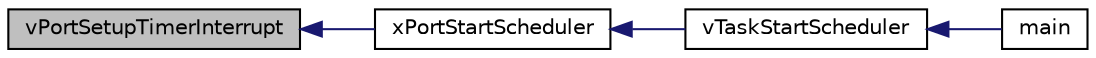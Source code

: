 digraph "vPortSetupTimerInterrupt"
{
  edge [fontname="Helvetica",fontsize="10",labelfontname="Helvetica",labelfontsize="10"];
  node [fontname="Helvetica",fontsize="10",shape=record];
  rankdir="LR";
  Node1 [label="vPortSetupTimerInterrupt",height=0.2,width=0.4,color="black", fillcolor="grey75", style="filled" fontcolor="black"];
  Node1 -> Node2 [dir="back",color="midnightblue",fontsize="10",style="solid",fontname="Helvetica"];
  Node2 [label="xPortStartScheduler",height=0.2,width=0.4,color="black", fillcolor="white", style="filled",URL="$port_8c.html#ade5a8c6666e7413a0355cc252029c5c6"];
  Node2 -> Node3 [dir="back",color="midnightblue",fontsize="10",style="solid",fontname="Helvetica"];
  Node3 [label="vTaskStartScheduler",height=0.2,width=0.4,color="black", fillcolor="white", style="filled",URL="$tasks_8c.html#a598661cdd2a6af95a077245d11e3d142"];
  Node3 -> Node4 [dir="back",color="midnightblue",fontsize="10",style="solid",fontname="Helvetica"];
  Node4 [label="main",height=0.2,width=0.4,color="black", fillcolor="white", style="filled",URL="$miniblink_8cpp.html#a840291bc02cba5474a4cb46a9b9566fe"];
}
